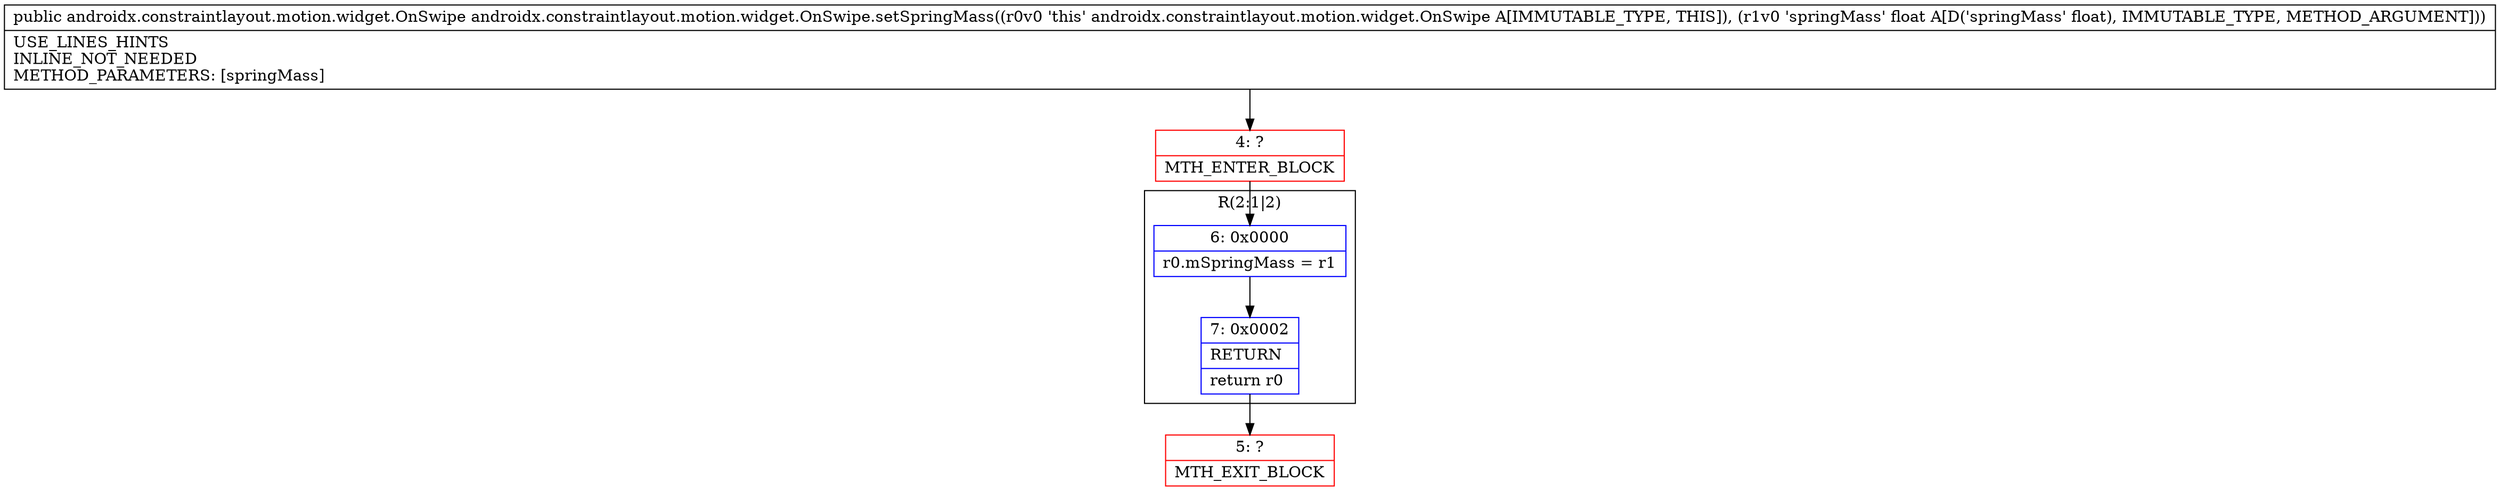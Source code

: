 digraph "CFG forandroidx.constraintlayout.motion.widget.OnSwipe.setSpringMass(F)Landroidx\/constraintlayout\/motion\/widget\/OnSwipe;" {
subgraph cluster_Region_388097328 {
label = "R(2:1|2)";
node [shape=record,color=blue];
Node_6 [shape=record,label="{6\:\ 0x0000|r0.mSpringMass = r1\l}"];
Node_7 [shape=record,label="{7\:\ 0x0002|RETURN\l|return r0\l}"];
}
Node_4 [shape=record,color=red,label="{4\:\ ?|MTH_ENTER_BLOCK\l}"];
Node_5 [shape=record,color=red,label="{5\:\ ?|MTH_EXIT_BLOCK\l}"];
MethodNode[shape=record,label="{public androidx.constraintlayout.motion.widget.OnSwipe androidx.constraintlayout.motion.widget.OnSwipe.setSpringMass((r0v0 'this' androidx.constraintlayout.motion.widget.OnSwipe A[IMMUTABLE_TYPE, THIS]), (r1v0 'springMass' float A[D('springMass' float), IMMUTABLE_TYPE, METHOD_ARGUMENT]))  | USE_LINES_HINTS\lINLINE_NOT_NEEDED\lMETHOD_PARAMETERS: [springMass]\l}"];
MethodNode -> Node_4;Node_6 -> Node_7;
Node_7 -> Node_5;
Node_4 -> Node_6;
}

